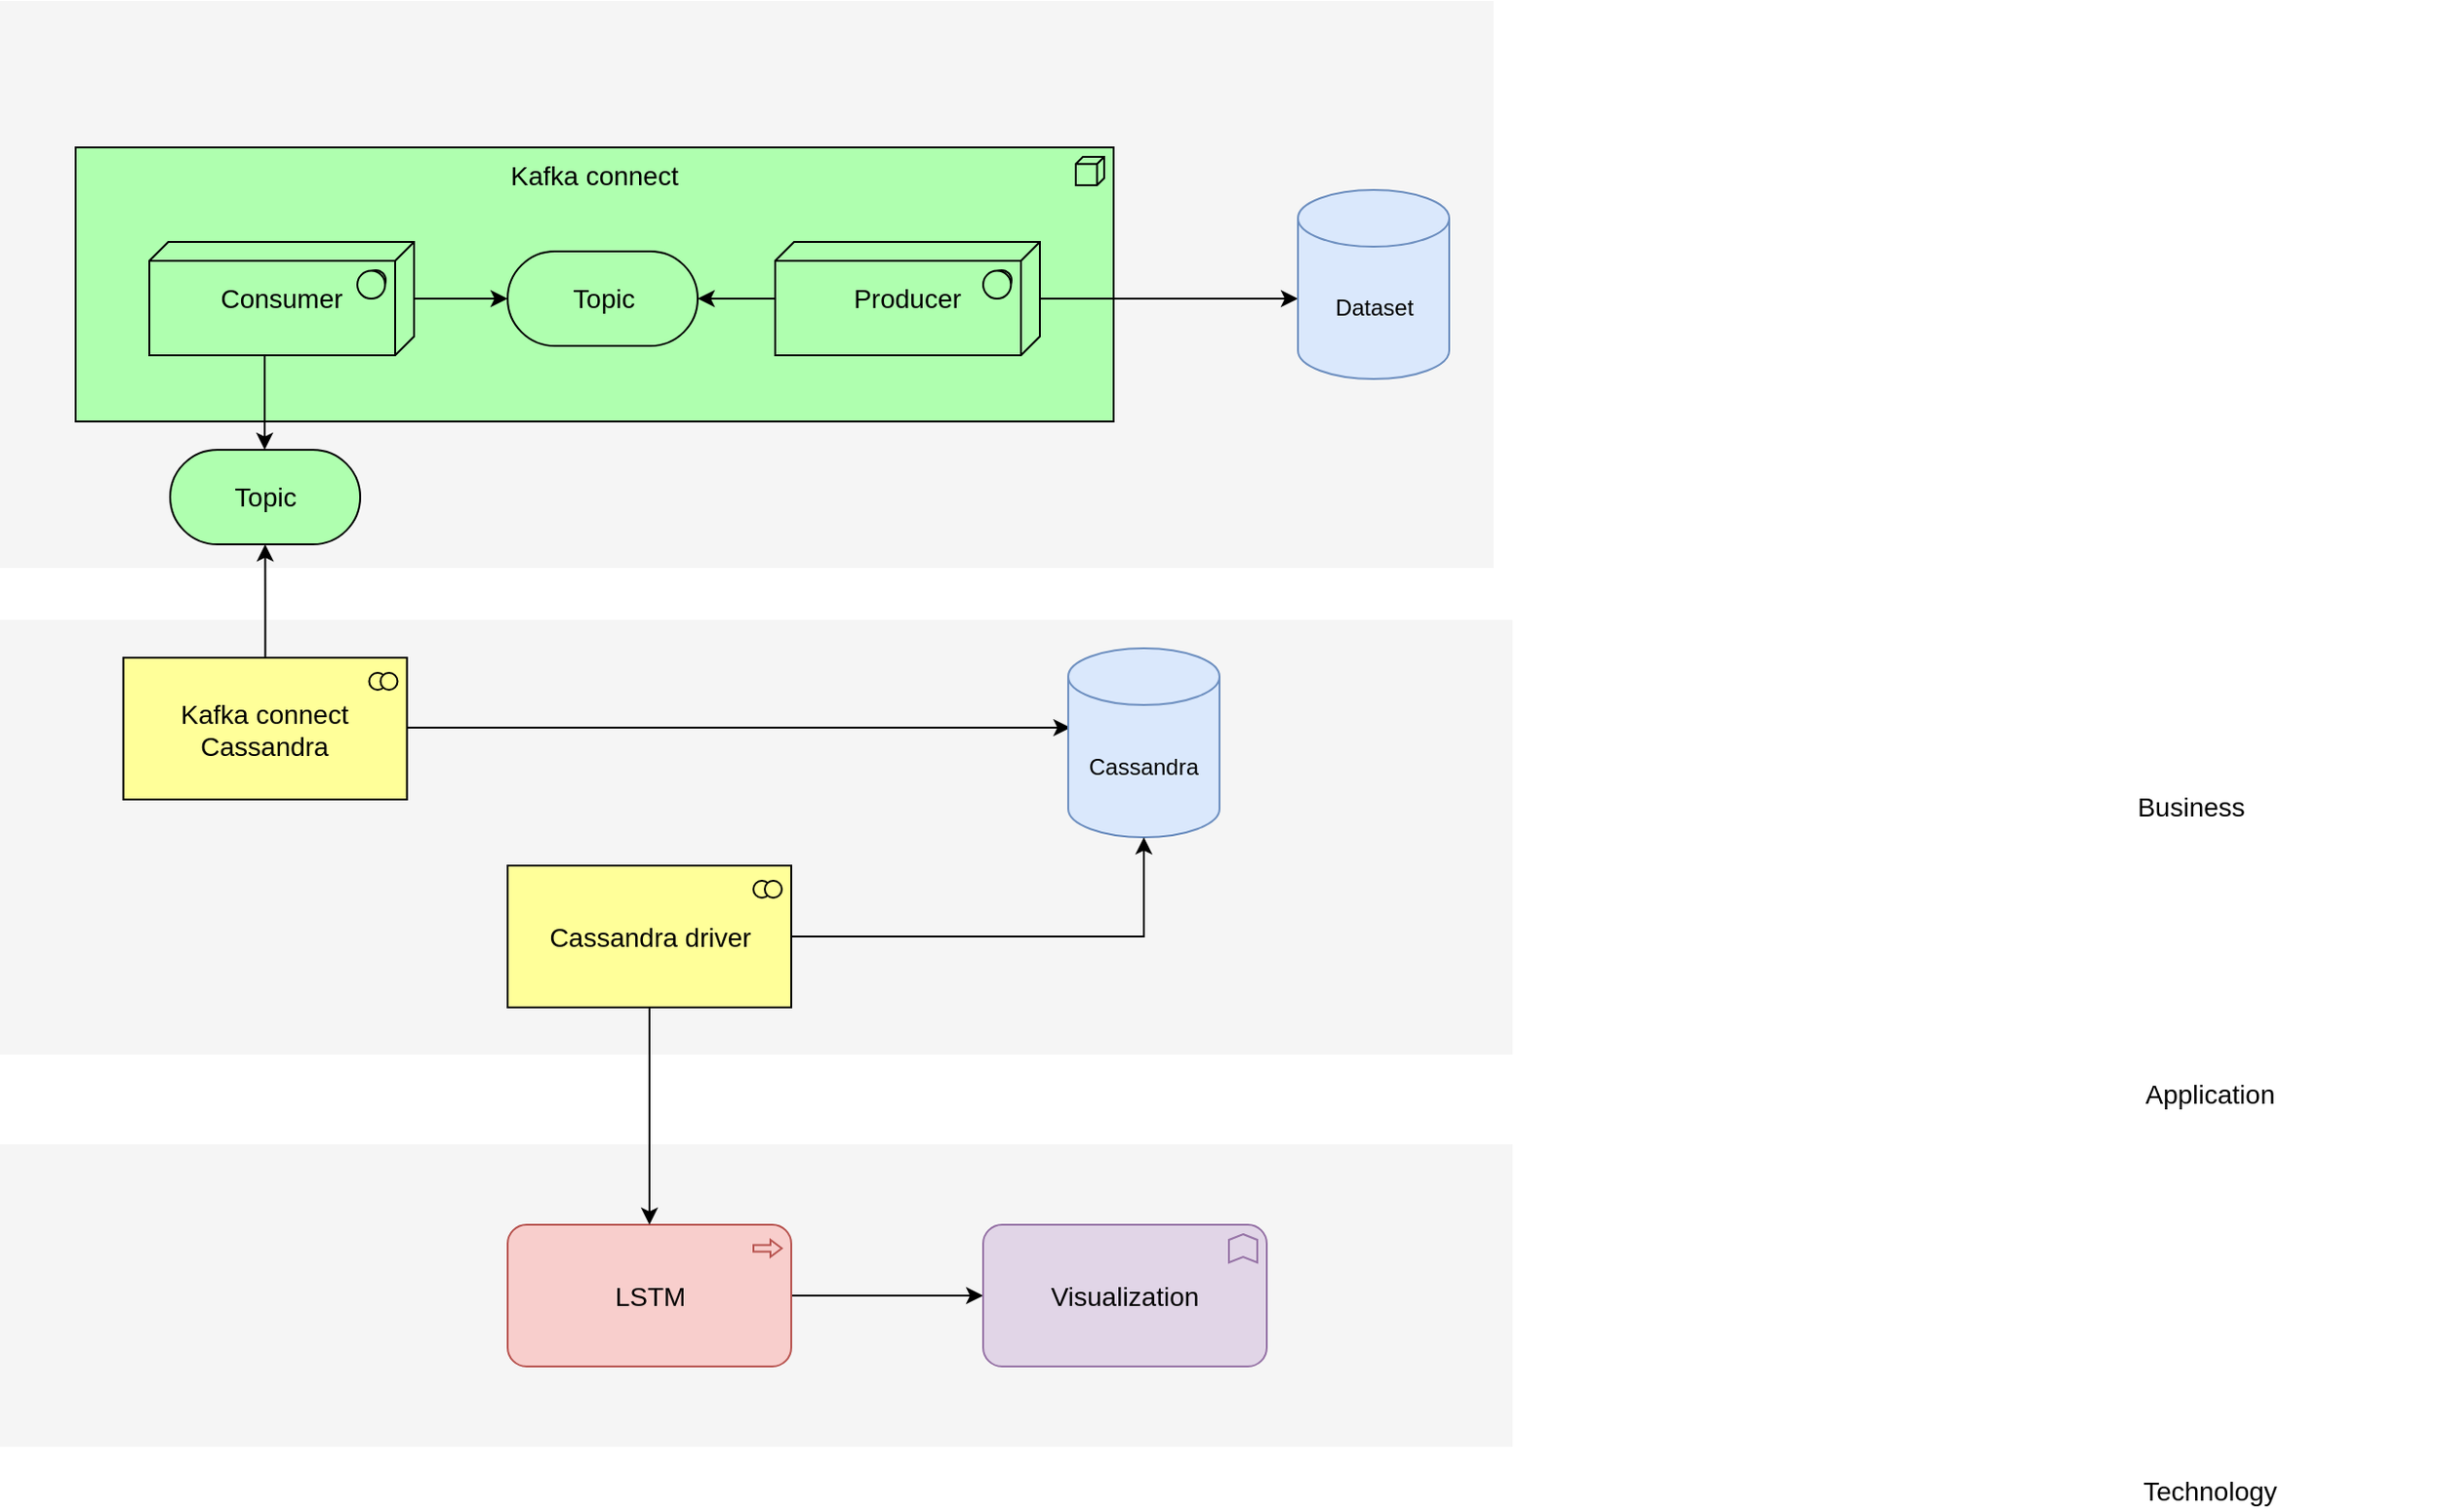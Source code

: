 <mxfile version="14.1.8" type="device"><diagram id="6I0OCvxSQrVGMHxT2VVA" name="Page-1"><mxGraphModel dx="1038" dy="1680" grid="1" gridSize="10" guides="1" tooltips="1" connect="1" arrows="1" fold="1" page="1" pageScale="1" pageWidth="850" pageHeight="1100" math="0" shadow="0"><root><mxCell id="0"/><mxCell id="1" parent="0"/><mxCell id="dKdSaXE48SgPbhcamS2K-30" value="" style="whiteSpace=wrap;html=1;strokeColor=none;strokeWidth=1;fillColor=#f5f5f5;fontSize=14;" parent="1" vertex="1"><mxGeometry x="220" y="-27.5" width="790" height="300" as="geometry"/></mxCell><mxCell id="dKdSaXE48SgPbhcamS2K-31" value="" style="whiteSpace=wrap;html=1;strokeColor=none;strokeWidth=1;fillColor=#f5f5f5;fontSize=14;" parent="1" vertex="1"><mxGeometry x="220" y="577.5" width="800" height="160" as="geometry"/></mxCell><mxCell id="dKdSaXE48SgPbhcamS2K-32" value="" style="whiteSpace=wrap;html=1;strokeColor=none;strokeWidth=1;fillColor=#f5f5f5;fontSize=14;" parent="1" vertex="1"><mxGeometry x="220" y="300" width="800" height="230" as="geometry"/></mxCell><mxCell id="dKdSaXE48SgPbhcamS2K-33" value="Kafka connect" style="html=1;whiteSpace=wrap;fillColor=#AFFFAF;shape=mxgraph.archimate3.application;appType=node;archiType=square;fontSize=14;verticalAlign=top;" parent="1" vertex="1"><mxGeometry x="260" y="50" width="549" height="145" as="geometry"/></mxCell><mxCell id="3t2byOIU9tRgMoqi8JIi-6" style="edgeStyle=orthogonalEdgeStyle;rounded=0;orthogonalLoop=1;jettySize=auto;html=1;" edge="1" parent="1" source="dKdSaXE48SgPbhcamS2K-35" target="dKdSaXE48SgPbhcamS2K-45"><mxGeometry relative="1" as="geometry"/></mxCell><mxCell id="3t2byOIU9tRgMoqi8JIi-8" style="edgeStyle=orthogonalEdgeStyle;rounded=0;orthogonalLoop=1;jettySize=auto;html=1;" edge="1" parent="1" source="dKdSaXE48SgPbhcamS2K-35" target="3t2byOIU9tRgMoqi8JIi-7"><mxGeometry relative="1" as="geometry"><Array as="points"><mxPoint x="360" y="180"/><mxPoint x="360" y="180"/></Array></mxGeometry></mxCell><mxCell id="dKdSaXE48SgPbhcamS2K-35" value="&lt;div&gt;Consumer&lt;/div&gt;" style="html=1;whiteSpace=wrap;fillColor=#AFFFAF;shape=mxgraph.archimate3.tech;techType=sysSw;fontSize=14;" parent="1" vertex="1"><mxGeometry x="299" y="100" width="140" height="60" as="geometry"/></mxCell><mxCell id="3t2byOIU9tRgMoqi8JIi-3" style="edgeStyle=orthogonalEdgeStyle;rounded=0;orthogonalLoop=1;jettySize=auto;html=1;" edge="1" parent="1" source="dKdSaXE48SgPbhcamS2K-37" target="3t2byOIU9tRgMoqi8JIi-1"><mxGeometry relative="1" as="geometry"><mxPoint x="900" y="130" as="targetPoint"/><Array as="points"><mxPoint x="870" y="130"/><mxPoint x="870" y="130"/></Array></mxGeometry></mxCell><mxCell id="3t2byOIU9tRgMoqi8JIi-5" style="edgeStyle=orthogonalEdgeStyle;rounded=0;orthogonalLoop=1;jettySize=auto;html=1;" edge="1" parent="1" source="dKdSaXE48SgPbhcamS2K-37" target="dKdSaXE48SgPbhcamS2K-45"><mxGeometry relative="1" as="geometry"/></mxCell><mxCell id="dKdSaXE48SgPbhcamS2K-37" value="&lt;div&gt;Producer&lt;/div&gt;" style="html=1;whiteSpace=wrap;fillColor=#AFFFAF;shape=mxgraph.archimate3.tech;techType=sysSw;fontSize=14;" parent="1" vertex="1"><mxGeometry x="630" y="100" width="140" height="60" as="geometry"/></mxCell><mxCell id="dKdSaXE48SgPbhcamS2K-45" value="Topic" style="html=1;whiteSpace=wrap;fillColor=#AFFFAF;shape=mxgraph.archimate3.service;fontSize=14;" parent="1" vertex="1"><mxGeometry x="488.5" y="105" width="100.5" height="50" as="geometry"/></mxCell><mxCell id="3t2byOIU9tRgMoqi8JIi-9" value="" style="edgeStyle=orthogonalEdgeStyle;rounded=0;orthogonalLoop=1;jettySize=auto;html=1;" edge="1" parent="1" source="dKdSaXE48SgPbhcamS2K-55" target="3t2byOIU9tRgMoqi8JIi-7"><mxGeometry relative="1" as="geometry"/></mxCell><mxCell id="3t2byOIU9tRgMoqi8JIi-14" style="edgeStyle=orthogonalEdgeStyle;rounded=0;orthogonalLoop=1;jettySize=auto;html=1;entryX=0.015;entryY=0.42;entryDx=0;entryDy=0;entryPerimeter=0;" edge="1" parent="1" source="dKdSaXE48SgPbhcamS2K-55" target="3t2byOIU9tRgMoqi8JIi-10"><mxGeometry relative="1" as="geometry"><Array as="points"><mxPoint x="561" y="358"/></Array></mxGeometry></mxCell><mxCell id="dKdSaXE48SgPbhcamS2K-55" value="Kafka connect Cassandra" style="html=1;whiteSpace=wrap;fillColor=#ffff99;shape=mxgraph.archimate3.application;appType=collab;archiType=square;fontSize=14;" parent="1" vertex="1"><mxGeometry x="285.25" y="320" width="150" height="75" as="geometry"/></mxCell><mxCell id="3t2byOIU9tRgMoqi8JIi-33" style="edgeStyle=orthogonalEdgeStyle;rounded=0;orthogonalLoop=1;jettySize=auto;html=1;" edge="1" parent="1" source="dKdSaXE48SgPbhcamS2K-57" target="3t2byOIU9tRgMoqi8JIi-32"><mxGeometry relative="1" as="geometry"/></mxCell><mxCell id="dKdSaXE48SgPbhcamS2K-57" value="LSTM" style="html=1;whiteSpace=wrap;fillColor=#f8cecc;shape=mxgraph.archimate3.application;appType=proc;archiType=rounded;fontSize=14;strokeColor=#b85450;" parent="1" vertex="1"><mxGeometry x="488.5" y="620" width="150" height="75" as="geometry"/></mxCell><mxCell id="dKdSaXE48SgPbhcamS2K-58" value="Technology" style="text;html=1;strokeColor=none;fillColor=none;align=center;verticalAlign=middle;whiteSpace=wrap;fontSize=14;" parent="1" vertex="1"><mxGeometry x="1269" y="751" width="240" height="20" as="geometry"/></mxCell><mxCell id="dKdSaXE48SgPbhcamS2K-59" value="Application" style="text;html=1;strokeColor=none;fillColor=none;align=center;verticalAlign=middle;whiteSpace=wrap;fontSize=14;" parent="1" vertex="1"><mxGeometry x="1269" y="541" width="240" height="20" as="geometry"/></mxCell><mxCell id="dKdSaXE48SgPbhcamS2K-60" value="Business" style="text;html=1;strokeColor=none;fillColor=none;align=center;verticalAlign=middle;whiteSpace=wrap;fontSize=14;" parent="1" vertex="1"><mxGeometry x="1259" y="389" width="240" height="20" as="geometry"/></mxCell><mxCell id="3t2byOIU9tRgMoqi8JIi-1" value="Dataset" style="shape=cylinder3;whiteSpace=wrap;html=1;boundedLbl=1;backgroundOutline=1;size=15;fillColor=#dae8fc;strokeColor=#6c8ebf;" vertex="1" parent="1"><mxGeometry x="906.5" y="72.5" width="80" height="100" as="geometry"/></mxCell><mxCell id="3t2byOIU9tRgMoqi8JIi-7" value="Topic" style="html=1;whiteSpace=wrap;fillColor=#AFFFAF;shape=mxgraph.archimate3.service;fontSize=14;" vertex="1" parent="1"><mxGeometry x="310" y="210" width="100.5" height="50" as="geometry"/></mxCell><mxCell id="3t2byOIU9tRgMoqi8JIi-10" value="Cassandra" style="shape=cylinder3;whiteSpace=wrap;html=1;boundedLbl=1;backgroundOutline=1;size=15;strokeColor=#6c8ebf;fillColor=#dae8fc;" vertex="1" parent="1"><mxGeometry x="785" y="315" width="80" height="100" as="geometry"/></mxCell><mxCell id="3t2byOIU9tRgMoqi8JIi-16" style="edgeStyle=orthogonalEdgeStyle;rounded=0;orthogonalLoop=1;jettySize=auto;html=1;entryX=0.5;entryY=1;entryDx=0;entryDy=0;entryPerimeter=0;" edge="1" parent="1" source="3t2byOIU9tRgMoqi8JIi-15" target="3t2byOIU9tRgMoqi8JIi-10"><mxGeometry relative="1" as="geometry"/></mxCell><mxCell id="3t2byOIU9tRgMoqi8JIi-27" style="edgeStyle=orthogonalEdgeStyle;rounded=0;orthogonalLoop=1;jettySize=auto;html=1;" edge="1" parent="1" source="3t2byOIU9tRgMoqi8JIi-15" target="dKdSaXE48SgPbhcamS2K-57"><mxGeometry relative="1" as="geometry"/></mxCell><mxCell id="3t2byOIU9tRgMoqi8JIi-15" value="Cassandra driver" style="html=1;whiteSpace=wrap;fillColor=#ffff99;shape=mxgraph.archimate3.application;appType=collab;archiType=square;fontSize=14;" vertex="1" parent="1"><mxGeometry x="488.5" y="430" width="150" height="75" as="geometry"/></mxCell><mxCell id="3t2byOIU9tRgMoqi8JIi-32" value="Visualization" style="html=1;whiteSpace=wrap;fillColor=#e1d5e7;shape=mxgraph.archimate3.application;appType=func;archiType=rounded;fontSize=14;strokeColor=#9673a6;" vertex="1" parent="1"><mxGeometry x="740" y="620" width="150" height="75" as="geometry"/></mxCell></root></mxGraphModel></diagram></mxfile>